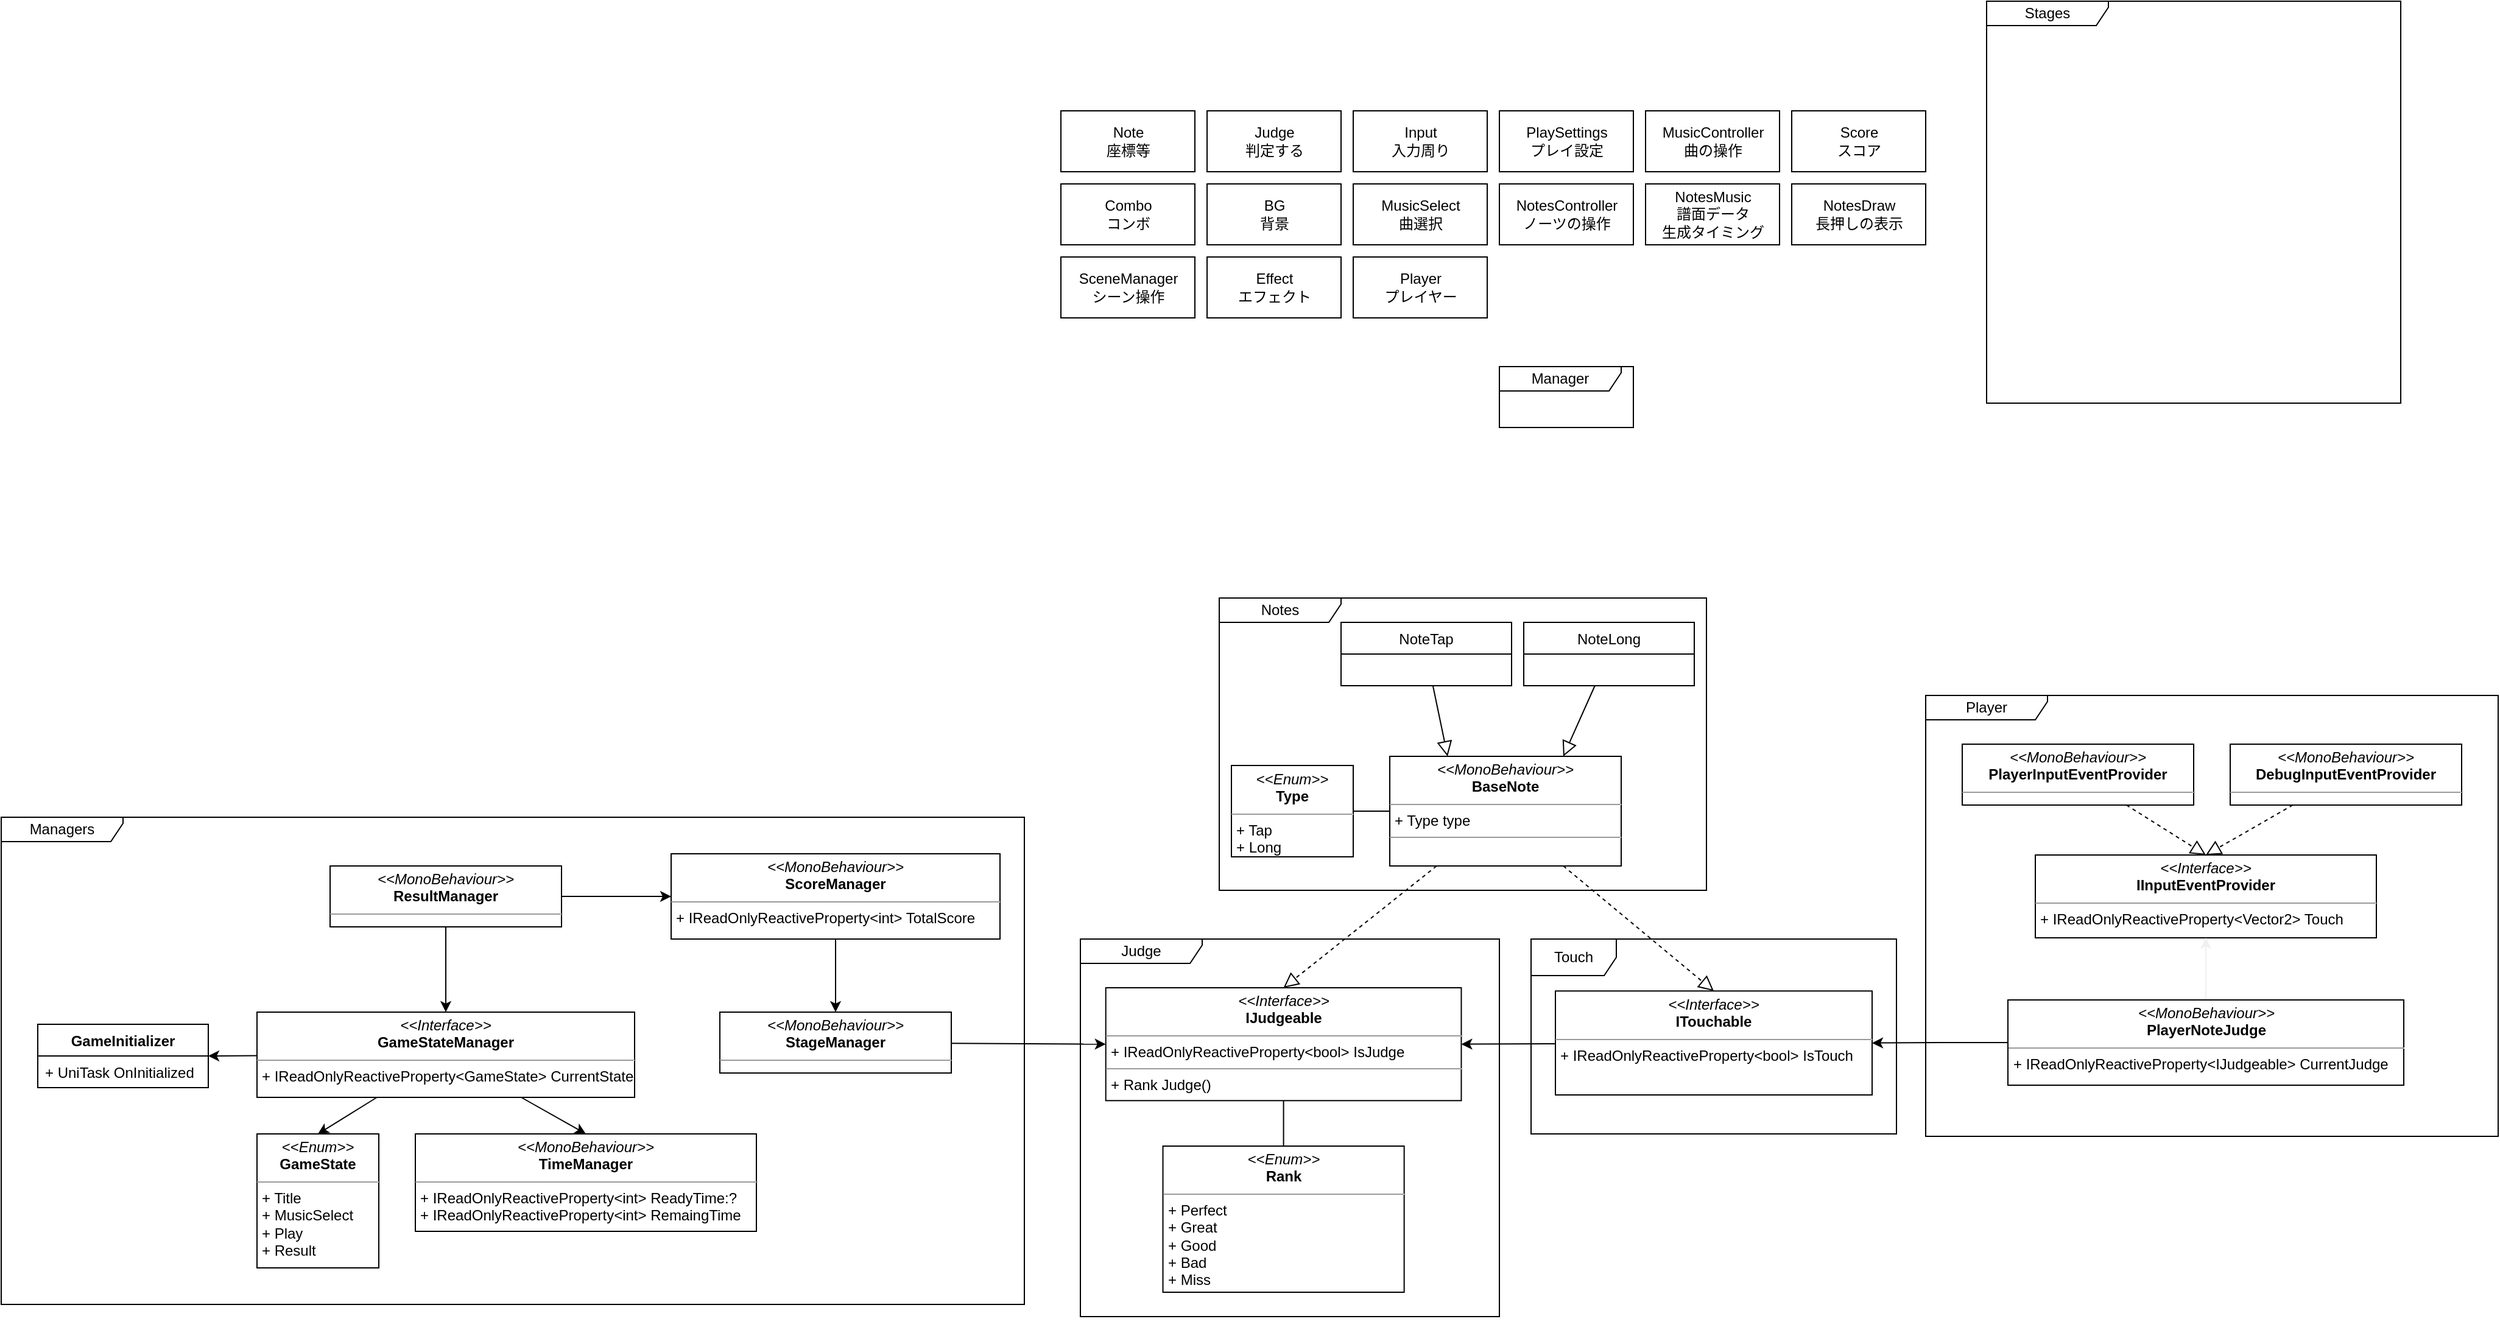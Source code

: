<mxfile version="13.6.5">
    <diagram id="dF_ohH9zx3626h8H7nnY" name="ページ1">
        <mxGraphModel dx="2618" dy="668" grid="1" gridSize="10" guides="0" tooltips="1" connect="1" arrows="1" fold="1" page="0" pageScale="1" pageWidth="827" pageHeight="1169" math="0" shadow="0">
            <root>
                <mxCell id="0"/>
                <mxCell id="1" parent="0"/>
                <mxCell id="21" value="Notes" style="shape=umlFrame;whiteSpace=wrap;html=1;width=100;height=20;" parent="1" vertex="1">
                    <mxGeometry x="170" y="500" width="400" height="240" as="geometry"/>
                </mxCell>
                <mxCell id="76" value="Managers" style="shape=umlFrame;whiteSpace=wrap;html=1;width=100;height=20;" parent="1" vertex="1">
                    <mxGeometry x="-830" y="680" width="840" height="400" as="geometry"/>
                </mxCell>
                <mxCell id="2" value="Note&lt;br&gt;座標等" style="html=1;" parent="1" vertex="1">
                    <mxGeometry x="40" y="100" width="110" height="50" as="geometry"/>
                </mxCell>
                <mxCell id="4" value="Judge&lt;br&gt;判定する" style="html=1;" parent="1" vertex="1">
                    <mxGeometry x="160" y="100" width="110" height="50" as="geometry"/>
                </mxCell>
                <mxCell id="5" value="Input&lt;br&gt;入力周り" style="html=1;" parent="1" vertex="1">
                    <mxGeometry x="280" y="100" width="110" height="50" as="geometry"/>
                </mxCell>
                <mxCell id="6" value="PlaySettings&lt;br&gt;プレイ設定" style="html=1;" parent="1" vertex="1">
                    <mxGeometry x="400" y="100" width="110" height="50" as="geometry"/>
                </mxCell>
                <mxCell id="7" value="MusicController&lt;br&gt;曲の操作" style="html=1;" parent="1" vertex="1">
                    <mxGeometry x="520" y="100" width="110" height="50" as="geometry"/>
                </mxCell>
                <mxCell id="8" value="Score&lt;br&gt;スコア" style="html=1;" parent="1" vertex="1">
                    <mxGeometry x="640" y="100" width="110" height="50" as="geometry"/>
                </mxCell>
                <mxCell id="9" value="Combo&lt;br&gt;コンボ" style="html=1;" parent="1" vertex="1">
                    <mxGeometry x="40" y="160" width="110" height="50" as="geometry"/>
                </mxCell>
                <mxCell id="10" value="BG&lt;br&gt;背景" style="html=1;" parent="1" vertex="1">
                    <mxGeometry x="160" y="160" width="110" height="50" as="geometry"/>
                </mxCell>
                <mxCell id="11" value="MusicSelect&lt;br&gt;曲選択" style="html=1;" parent="1" vertex="1">
                    <mxGeometry x="280" y="160" width="110" height="50" as="geometry"/>
                </mxCell>
                <mxCell id="12" value="NotesController&lt;br&gt;ノーツの操作" style="html=1;" parent="1" vertex="1">
                    <mxGeometry x="400" y="160" width="110" height="50" as="geometry"/>
                </mxCell>
                <mxCell id="13" value="NotesMusic&lt;br&gt;譜面データ&lt;br&gt;生成タイミング" style="html=1;" parent="1" vertex="1">
                    <mxGeometry x="520" y="160" width="110" height="50" as="geometry"/>
                </mxCell>
                <mxCell id="14" value="NotesDraw&lt;br&gt;長押しの表示" style="html=1;" parent="1" vertex="1">
                    <mxGeometry x="640" y="160" width="110" height="50" as="geometry"/>
                </mxCell>
                <mxCell id="15" value="SceneManager&lt;br&gt;シーン操作" style="html=1;" parent="1" vertex="1">
                    <mxGeometry x="40" y="220" width="110" height="50" as="geometry"/>
                </mxCell>
                <mxCell id="16" value="Effect&lt;br&gt;エフェクト" style="html=1;" parent="1" vertex="1">
                    <mxGeometry x="160" y="220" width="110" height="50" as="geometry"/>
                </mxCell>
                <mxCell id="18" value="Player&lt;br&gt;プレイヤー" style="html=1;" parent="1" vertex="1">
                    <mxGeometry x="280" y="220" width="110" height="50" as="geometry"/>
                </mxCell>
                <mxCell id="22" value="Manager" style="shape=umlFrame;whiteSpace=wrap;html=1;width=100;height=20;" parent="1" vertex="1">
                    <mxGeometry x="400" y="310" width="110" height="50" as="geometry"/>
                </mxCell>
                <mxCell id="25" value="Stages" style="shape=umlFrame;whiteSpace=wrap;html=1;width=100;height=20;" parent="1" vertex="1">
                    <mxGeometry x="800" y="10" width="340" height="330" as="geometry"/>
                </mxCell>
                <mxCell id="36" style="rounded=0;orthogonalLoop=1;jettySize=auto;html=1;entryX=0.5;entryY=0;entryDx=0;entryDy=0;endArrow=block;endFill=0;dashed=1;strokeWidth=1;endSize=10;" parent="1" source="34" target="28" edge="1">
                    <mxGeometry relative="1" as="geometry"/>
                </mxCell>
                <mxCell id="34" value="&lt;p style=&quot;margin: 0px ; margin-top: 4px ; text-align: center&quot;&gt;&lt;i&gt;&amp;lt;&amp;lt;MonoBehaviour&amp;gt;&amp;gt;&lt;/i&gt;&lt;br&gt;&lt;b&gt;BaseNote&lt;/b&gt;&lt;/p&gt;&lt;hr size=&quot;1&quot;&gt;&lt;p style=&quot;margin: 0px ; margin-left: 4px&quot;&gt;+ Type type&lt;/p&gt;&lt;hr size=&quot;1&quot;&gt;&lt;p style=&quot;margin: 0px ; margin-left: 4px&quot;&gt;&lt;br&gt;&lt;/p&gt;" style="verticalAlign=top;align=left;overflow=fill;fontSize=12;fontFamily=Helvetica;html=1;" parent="1" vertex="1">
                    <mxGeometry x="310" y="630" width="190" height="90" as="geometry"/>
                </mxCell>
                <mxCell id="45" value="" style="group" parent="1" vertex="1" connectable="0">
                    <mxGeometry x="56" y="780" width="344" height="320" as="geometry"/>
                </mxCell>
                <mxCell id="29" value="" style="group" parent="45" vertex="1" connectable="0">
                    <mxGeometry width="344" height="320" as="geometry"/>
                </mxCell>
                <mxCell id="23" value="Judge" style="shape=umlFrame;whiteSpace=wrap;html=1;width=100;height=20;" parent="29" vertex="1">
                    <mxGeometry width="344" height="310" as="geometry"/>
                </mxCell>
                <mxCell id="44" style="edgeStyle=none;rounded=0;orthogonalLoop=1;jettySize=auto;html=1;entryX=0.5;entryY=0;entryDx=0;entryDy=0;endArrow=none;endFill=0;" parent="29" source="28" target="43" edge="1">
                    <mxGeometry relative="1" as="geometry"/>
                </mxCell>
                <mxCell id="28" value="&lt;p style=&quot;margin: 0px ; margin-top: 4px ; text-align: center&quot;&gt;&lt;i&gt;&amp;lt;&amp;lt;Interface&amp;gt;&amp;gt;&lt;/i&gt;&lt;br&gt;&lt;b&gt;IJudgeable&lt;/b&gt;&lt;/p&gt;&lt;hr size=&quot;1&quot;&gt;&lt;p style=&quot;margin: 0px ; margin-left: 4px&quot;&gt;+ IReadOnlyReactiveProperty&amp;lt;bool&amp;gt; IsJudge&lt;/p&gt;&lt;hr size=&quot;1&quot;&gt;&lt;p style=&quot;margin: 0px ; margin-left: 4px&quot;&gt;+ Rank Judge()&lt;/p&gt;" style="verticalAlign=top;align=left;overflow=fill;fontSize=12;fontFamily=Helvetica;html=1;" parent="29" vertex="1">
                    <mxGeometry x="20.848" y="40" width="291.879" height="92.67" as="geometry"/>
                </mxCell>
                <mxCell id="43" value="&lt;p style=&quot;margin: 0px ; margin-top: 4px ; text-align: center&quot;&gt;&lt;i&gt;&amp;lt;&amp;lt;Enum&amp;gt;&amp;gt;&lt;/i&gt;&lt;br&gt;&lt;b&gt;Rank&lt;/b&gt;&lt;/p&gt;&lt;hr size=&quot;1&quot;&gt;&lt;p style=&quot;margin: 0px ; margin-left: 4px&quot;&gt;+ Perfect&lt;/p&gt;&lt;p style=&quot;margin: 0px ; margin-left: 4px&quot;&gt;+ Great&lt;/p&gt;&lt;p style=&quot;margin: 0px ; margin-left: 4px&quot;&gt;+ Good&lt;/p&gt;&lt;p style=&quot;margin: 0px ; margin-left: 4px&quot;&gt;+ Bad&lt;/p&gt;&lt;p style=&quot;margin: 0px ; margin-left: 4px&quot;&gt;+ Miss&lt;/p&gt;" style="verticalAlign=top;align=left;overflow=fill;fontSize=12;fontFamily=Helvetica;html=1;" parent="29" vertex="1">
                    <mxGeometry x="67.758" y="170" width="198.061" height="120" as="geometry"/>
                </mxCell>
                <mxCell id="50" style="edgeStyle=none;rounded=0;orthogonalLoop=1;jettySize=auto;html=1;entryX=0.25;entryY=0;entryDx=0;entryDy=0;endArrow=block;endFill=0;endSize=10;strokeWidth=1;" parent="1" source="46" target="34" edge="1">
                    <mxGeometry relative="1" as="geometry"/>
                </mxCell>
                <mxCell id="55" style="edgeStyle=none;rounded=0;orthogonalLoop=1;jettySize=auto;html=1;endArrow=block;endFill=0;endSize=10;strokeWidth=1;entryX=0.75;entryY=0;entryDx=0;entryDy=0;" parent="1" source="51" target="34" edge="1">
                    <mxGeometry relative="1" as="geometry">
                        <mxPoint x="380" y="630" as="targetPoint"/>
                    </mxGeometry>
                </mxCell>
                <mxCell id="71" style="edgeStyle=none;rounded=0;orthogonalLoop=1;jettySize=auto;html=1;entryX=0;entryY=0.5;entryDx=0;entryDy=0;endArrow=none;endFill=0;strokeWidth=1;exitX=1;exitY=0.5;exitDx=0;exitDy=0;" parent="1" source="72" target="34" edge="1">
                    <mxGeometry relative="1" as="geometry">
                        <mxPoint x="190" y="675" as="sourcePoint"/>
                        <mxPoint x="37.5" y="640" as="targetPoint"/>
                    </mxGeometry>
                </mxCell>
                <mxCell id="72" value="&lt;p style=&quot;margin: 0px ; margin-top: 4px ; text-align: center&quot;&gt;&lt;i&gt;&amp;lt;&amp;lt;Enum&amp;gt;&amp;gt;&lt;/i&gt;&lt;br&gt;&lt;b&gt;Type&lt;/b&gt;&lt;/p&gt;&lt;hr size=&quot;1&quot;&gt;&lt;p style=&quot;margin: 0px ; margin-left: 4px&quot;&gt;+ Tap&lt;br&gt;&lt;/p&gt;&lt;p style=&quot;margin: 0px ; margin-left: 4px&quot;&gt;+ Long&lt;/p&gt;" style="verticalAlign=top;align=left;overflow=fill;fontSize=12;fontFamily=Helvetica;html=1;" parent="1" vertex="1">
                    <mxGeometry x="180" y="637.5" width="100" height="75" as="geometry"/>
                </mxCell>
                <mxCell id="79" style="rounded=0;orthogonalLoop=1;jettySize=auto;html=1;entryX=0.5;entryY=0;entryDx=0;entryDy=0;" parent="1" source="77" target="78" edge="1">
                    <mxGeometry relative="1" as="geometry"/>
                </mxCell>
                <mxCell id="81" style="edgeStyle=none;rounded=0;orthogonalLoop=1;jettySize=auto;html=1;entryX=0.5;entryY=0;entryDx=0;entryDy=0;" parent="1" source="77" target="80" edge="1">
                    <mxGeometry relative="1" as="geometry"/>
                </mxCell>
                <mxCell id="88" style="edgeStyle=none;rounded=0;orthogonalLoop=1;jettySize=auto;html=1;entryX=1;entryY=0.5;entryDx=0;entryDy=0;" parent="1" source="77" target="84" edge="1">
                    <mxGeometry relative="1" as="geometry"/>
                </mxCell>
                <mxCell id="77" value="&lt;p style=&quot;margin: 0px ; margin-top: 4px ; text-align: center&quot;&gt;&lt;i&gt;&amp;lt;&amp;lt;Interface&amp;gt;&amp;gt;&lt;/i&gt;&lt;br&gt;&lt;b&gt;GameStateManager&lt;/b&gt;&lt;/p&gt;&lt;hr size=&quot;1&quot;&gt;&lt;p style=&quot;margin: 0px ; margin-left: 4px&quot;&gt;+ IReadOnlyReactiveProperty&amp;lt;GameState&amp;gt; CurrentState&lt;/p&gt;" style="verticalAlign=top;align=left;overflow=fill;fontSize=12;fontFamily=Helvetica;html=1;" parent="1" vertex="1">
                    <mxGeometry x="-620" y="840" width="310" height="70" as="geometry"/>
                </mxCell>
                <mxCell id="78" value="&lt;p style=&quot;margin: 0px ; margin-top: 4px ; text-align: center&quot;&gt;&lt;i&gt;&amp;lt;&amp;lt;Enum&amp;gt;&amp;gt;&lt;/i&gt;&lt;br&gt;&lt;b&gt;GameState&lt;/b&gt;&lt;/p&gt;&lt;hr size=&quot;1&quot;&gt;&lt;p style=&quot;margin: 0px ; margin-left: 4px&quot;&gt;+ Title&lt;br&gt;&lt;/p&gt;&lt;p style=&quot;margin: 0px ; margin-left: 4px&quot;&gt;+ MusicSelect&lt;/p&gt;&lt;p style=&quot;margin: 0px ; margin-left: 4px&quot;&gt;+ Play&lt;/p&gt;&lt;p style=&quot;margin: 0px ; margin-left: 4px&quot;&gt;+ Result&lt;/p&gt;&lt;p style=&quot;margin: 0px ; margin-left: 4px&quot;&gt;&lt;br&gt;&lt;/p&gt;" style="verticalAlign=top;align=left;overflow=fill;fontSize=12;fontFamily=Helvetica;html=1;" parent="1" vertex="1">
                    <mxGeometry x="-620" y="940" width="100" height="110" as="geometry"/>
                </mxCell>
                <mxCell id="80" value="&lt;p style=&quot;margin: 0px ; margin-top: 4px ; text-align: center&quot;&gt;&lt;i&gt;&amp;lt;&amp;lt;MonoBehaviour&amp;gt;&amp;gt;&lt;/i&gt;&lt;br&gt;&lt;b&gt;TimeManager&lt;/b&gt;&lt;/p&gt;&lt;hr size=&quot;1&quot;&gt;&lt;p style=&quot;margin: 0px ; margin-left: 4px&quot;&gt;+ IReadOnlyReactiveProperty&amp;lt;int&amp;gt; ReadyTime:?&lt;/p&gt;&lt;p style=&quot;margin: 0px ; margin-left: 4px&quot;&gt;+ IReadOnlyReactiveProperty&amp;lt;int&amp;gt; RemaingTime&lt;/p&gt;" style="verticalAlign=top;align=left;overflow=fill;fontSize=12;fontFamily=Helvetica;html=1;" parent="1" vertex="1">
                    <mxGeometry x="-490" y="940" width="280" height="80" as="geometry"/>
                </mxCell>
                <mxCell id="90" style="edgeStyle=none;rounded=0;orthogonalLoop=1;jettySize=auto;html=1;entryX=0.5;entryY=0;entryDx=0;entryDy=0;" parent="1" source="89" target="77" edge="1">
                    <mxGeometry relative="1" as="geometry"/>
                </mxCell>
                <mxCell id="92" style="edgeStyle=none;rounded=0;orthogonalLoop=1;jettySize=auto;html=1;entryX=0;entryY=0.5;entryDx=0;entryDy=0;" parent="1" source="89" target="91" edge="1">
                    <mxGeometry relative="1" as="geometry"/>
                </mxCell>
                <mxCell id="89" value="&lt;p style=&quot;margin: 0px ; margin-top: 4px ; text-align: center&quot;&gt;&lt;i&gt;&amp;lt;&amp;lt;MonoBehaviour&amp;gt;&amp;gt;&lt;/i&gt;&lt;br&gt;&lt;b&gt;ResultManager&lt;/b&gt;&lt;/p&gt;&lt;hr size=&quot;1&quot;&gt;&lt;p style=&quot;margin: 0px ; margin-left: 4px&quot;&gt;&lt;br&gt;&lt;/p&gt;" style="verticalAlign=top;align=left;overflow=fill;fontSize=12;fontFamily=Helvetica;html=1;" parent="1" vertex="1">
                    <mxGeometry x="-560" y="720" width="190" height="50" as="geometry"/>
                </mxCell>
                <mxCell id="98" style="edgeStyle=none;rounded=0;orthogonalLoop=1;jettySize=auto;html=1;entryX=0.5;entryY=0;entryDx=0;entryDy=0;" parent="1" source="91" target="97" edge="1">
                    <mxGeometry relative="1" as="geometry"/>
                </mxCell>
                <mxCell id="91" value="&lt;p style=&quot;margin: 0px ; margin-top: 4px ; text-align: center&quot;&gt;&lt;i&gt;&amp;lt;&amp;lt;MonoBehaviour&amp;gt;&amp;gt;&lt;/i&gt;&lt;br&gt;&lt;b&gt;ScoreManager&lt;/b&gt;&lt;/p&gt;&lt;hr size=&quot;1&quot;&gt;&lt;p style=&quot;margin: 0px ; margin-left: 4px&quot;&gt;+ IReadOnlyReactiveProperty&amp;lt;int&amp;gt; TotalScore&lt;/p&gt;" style="verticalAlign=top;align=left;overflow=fill;fontSize=12;fontFamily=Helvetica;html=1;" parent="1" vertex="1">
                    <mxGeometry x="-280" y="710" width="270" height="70" as="geometry"/>
                </mxCell>
                <mxCell id="99" style="edgeStyle=none;rounded=0;orthogonalLoop=1;jettySize=auto;html=1;entryX=0;entryY=0.5;entryDx=0;entryDy=0;" parent="1" source="97" target="28" edge="1">
                    <mxGeometry relative="1" as="geometry"/>
                </mxCell>
                <mxCell id="97" value="&lt;p style=&quot;margin: 0px ; margin-top: 4px ; text-align: center&quot;&gt;&lt;i&gt;&amp;lt;&amp;lt;MonoBehaviour&amp;gt;&amp;gt;&lt;/i&gt;&lt;br&gt;&lt;b&gt;StageManager&lt;/b&gt;&lt;/p&gt;&lt;hr size=&quot;1&quot;&gt;&lt;p style=&quot;margin: 0px ; margin-left: 4px&quot;&gt;&lt;br&gt;&lt;/p&gt;" style="verticalAlign=top;align=left;overflow=fill;fontSize=12;fontFamily=Helvetica;html=1;" parent="1" vertex="1">
                    <mxGeometry x="-240" y="840" width="190" height="50" as="geometry"/>
                </mxCell>
                <mxCell id="107" value="" style="group" vertex="1" connectable="0" parent="1">
                    <mxGeometry x="750" y="580" width="470" height="362" as="geometry"/>
                </mxCell>
                <mxCell id="20" value="Player" style="shape=umlFrame;whiteSpace=wrap;html=1;width=100;height=20;" parent="107" vertex="1">
                    <mxGeometry width="470" height="362" as="geometry"/>
                </mxCell>
                <mxCell id="60" value="&lt;p style=&quot;margin: 0px ; margin-top: 4px ; text-align: center&quot;&gt;&lt;i&gt;&amp;lt;&amp;lt;Interface&amp;gt;&amp;gt;&lt;/i&gt;&lt;br&gt;&lt;b&gt;IInputEventProvider&lt;/b&gt;&lt;/p&gt;&lt;hr size=&quot;1&quot;&gt;&lt;p style=&quot;margin: 0px ; margin-left: 4px&quot;&gt;+ IReadOnlyReactiveProperty&amp;lt;Vector2&amp;gt; Touch&lt;br&gt;&lt;/p&gt;" style="verticalAlign=top;align=left;overflow=fill;fontSize=12;fontFamily=Helvetica;html=1;" parent="107" vertex="1">
                    <mxGeometry x="90" y="131" width="280" height="68" as="geometry"/>
                </mxCell>
                <mxCell id="67" style="edgeStyle=none;rounded=0;orthogonalLoop=1;jettySize=auto;html=1;entryX=0.5;entryY=0;entryDx=0;entryDy=0;endArrow=block;endFill=0;endSize=10;strokeWidth=1;dashed=1;" parent="107" source="65" target="60" edge="1">
                    <mxGeometry relative="1" as="geometry"/>
                </mxCell>
                <mxCell id="65" value="&lt;p style=&quot;margin: 0px ; margin-top: 4px ; text-align: center&quot;&gt;&lt;i&gt;&amp;lt;&amp;lt;MonoBehaviour&amp;gt;&amp;gt;&lt;/i&gt;&lt;br&gt;&lt;b&gt;PlayerInputEventProvider&lt;/b&gt;&lt;/p&gt;&lt;hr size=&quot;1&quot;&gt;&lt;p style=&quot;margin: 0px ; margin-left: 4px&quot;&gt;&lt;br&gt;&lt;/p&gt;" style="verticalAlign=top;align=left;overflow=fill;fontSize=12;fontFamily=Helvetica;html=1;" parent="107" vertex="1">
                    <mxGeometry x="30" y="40" width="190" height="50" as="geometry"/>
                </mxCell>
                <mxCell id="68" style="edgeStyle=none;rounded=0;orthogonalLoop=1;jettySize=auto;html=1;entryX=0.5;entryY=0;entryDx=0;entryDy=0;endArrow=block;endFill=0;endSize=10;strokeWidth=1;dashed=1;" parent="107" source="66" target="60" edge="1">
                    <mxGeometry relative="1" as="geometry"/>
                </mxCell>
                <mxCell id="66" value="&lt;p style=&quot;margin: 0px ; margin-top: 4px ; text-align: center&quot;&gt;&lt;i&gt;&amp;lt;&amp;lt;MonoBehaviour&amp;gt;&amp;gt;&lt;/i&gt;&lt;br&gt;&lt;b&gt;DebugInputEventProvider&lt;/b&gt;&lt;/p&gt;&lt;hr size=&quot;1&quot;&gt;&lt;p style=&quot;margin: 0px ; margin-left: 4px&quot;&gt;&lt;br&gt;&lt;/p&gt;" style="verticalAlign=top;align=left;overflow=fill;fontSize=12;fontFamily=Helvetica;html=1;" parent="107" vertex="1">
                    <mxGeometry x="250" y="40" width="190" height="50" as="geometry"/>
                </mxCell>
                <mxCell id="74" style="edgeStyle=none;rounded=0;orthogonalLoop=1;jettySize=auto;html=1;endArrow=classic;endFill=1;strokeColor=#f0f0f0;strokeWidth=1;" parent="107" source="73" target="60" edge="1">
                    <mxGeometry relative="1" as="geometry"/>
                </mxCell>
                <mxCell id="73" value="&lt;p style=&quot;margin: 0px ; margin-top: 4px ; text-align: center&quot;&gt;&lt;i&gt;&amp;lt;&amp;lt;MonoBehaviour&amp;gt;&amp;gt;&lt;/i&gt;&lt;br&gt;&lt;b&gt;PlayerNoteJudge&lt;/b&gt;&lt;/p&gt;&lt;hr size=&quot;1&quot;&gt;&lt;p style=&quot;margin: 0px ; margin-left: 4px&quot;&gt;+ IReadOnlyReactiveProperty&amp;lt;IJudgeable&amp;gt; CurrentJudge&lt;br&gt;&lt;/p&gt;" style="verticalAlign=top;align=left;overflow=fill;fontSize=12;fontFamily=Helvetica;html=1;" parent="107" vertex="1">
                    <mxGeometry x="67.5" y="250" width="325" height="70" as="geometry"/>
                </mxCell>
                <mxCell id="110" style="edgeStyle=orthogonalEdgeStyle;rounded=0;orthogonalLoop=1;jettySize=auto;html=1;entryX=1;entryY=0.5;entryDx=0;entryDy=0;" edge="1" parent="1" source="73" target="109">
                    <mxGeometry relative="1" as="geometry"/>
                </mxCell>
                <mxCell id="111" value="" style="group" vertex="1" connectable="0" parent="1">
                    <mxGeometry x="426" y="780" width="300" height="160" as="geometry"/>
                </mxCell>
                <mxCell id="108" value="Touch" style="shape=umlFrame;whiteSpace=wrap;html=1;width=70;height=30;" vertex="1" parent="111">
                    <mxGeometry width="300" height="160" as="geometry"/>
                </mxCell>
                <mxCell id="109" value="&lt;p style=&quot;margin: 0px ; margin-top: 4px ; text-align: center&quot;&gt;&lt;i&gt;&amp;lt;&amp;lt;Interface&amp;gt;&amp;gt;&lt;/i&gt;&lt;br&gt;&lt;b&gt;ITouchable&lt;/b&gt;&lt;/p&gt;&lt;hr size=&quot;1&quot;&gt;&lt;p style=&quot;margin: 0px ; margin-left: 4px&quot;&gt;+ IReadOnlyReactiveProperty&amp;lt;bool&amp;gt; IsTouch&lt;br&gt;&lt;/p&gt;" style="verticalAlign=top;align=left;overflow=fill;fontSize=12;fontFamily=Helvetica;html=1;" vertex="1" parent="111">
                    <mxGeometry x="20" y="42.667" width="260" height="85.333" as="geometry"/>
                </mxCell>
                <mxCell id="112" style="rounded=0;orthogonalLoop=1;jettySize=auto;html=1;entryX=1;entryY=0.5;entryDx=0;entryDy=0;" edge="1" parent="1" source="109" target="28">
                    <mxGeometry relative="1" as="geometry"/>
                </mxCell>
                <mxCell id="115" style="rounded=0;orthogonalLoop=1;jettySize=auto;html=1;entryX=0.5;entryY=0;entryDx=0;entryDy=0;endArrow=block;endFill=0;dashed=1;strokeWidth=1;endSize=10;exitX=0.75;exitY=1;exitDx=0;exitDy=0;" edge="1" parent="1" source="34" target="109">
                    <mxGeometry relative="1" as="geometry">
                        <mxPoint x="441.414" y="690" as="sourcePoint"/>
                        <mxPoint x="439.998" y="770" as="targetPoint"/>
                    </mxGeometry>
                </mxCell>
                <mxCell id="46" value="NoteTap" style="swimlane;fontStyle=0;childLayout=stackLayout;horizontal=1;startSize=26;fillColor=none;horizontalStack=0;resizeParent=1;resizeParentMax=0;resizeLast=0;collapsible=1;marginBottom=0;" parent="1" vertex="1">
                    <mxGeometry x="270" y="520" width="140" height="52" as="geometry">
                        <mxRectangle x="70" y="470" width="50" height="26" as="alternateBounds"/>
                    </mxGeometry>
                </mxCell>
                <mxCell id="51" value="NoteLong" style="swimlane;fontStyle=0;childLayout=stackLayout;horizontal=1;startSize=26;fillColor=none;horizontalStack=0;resizeParent=1;resizeParentMax=0;resizeLast=0;collapsible=1;marginBottom=0;" parent="1" vertex="1">
                    <mxGeometry x="420" y="520" width="140" height="52" as="geometry"/>
                </mxCell>
                <mxCell id="84" value="GameInitializer" style="swimlane;fontStyle=1;align=center;verticalAlign=top;childLayout=stackLayout;horizontal=1;startSize=26;horizontalStack=0;resizeParent=1;resizeParentMax=0;resizeLast=0;collapsible=1;marginBottom=0;" parent="1" vertex="1">
                    <mxGeometry x="-800" y="850" width="140" height="52" as="geometry"/>
                </mxCell>
                <mxCell id="85" value="+ UniTask OnInitialized" style="text;strokeColor=none;fillColor=none;align=left;verticalAlign=top;spacingLeft=4;spacingRight=4;overflow=hidden;rotatable=0;points=[[0,0.5],[1,0.5]];portConstraint=eastwest;" parent="84" vertex="1">
                    <mxGeometry y="26" width="140" height="26" as="geometry"/>
                </mxCell>
            </root>
        </mxGraphModel>
    </diagram>
</mxfile>